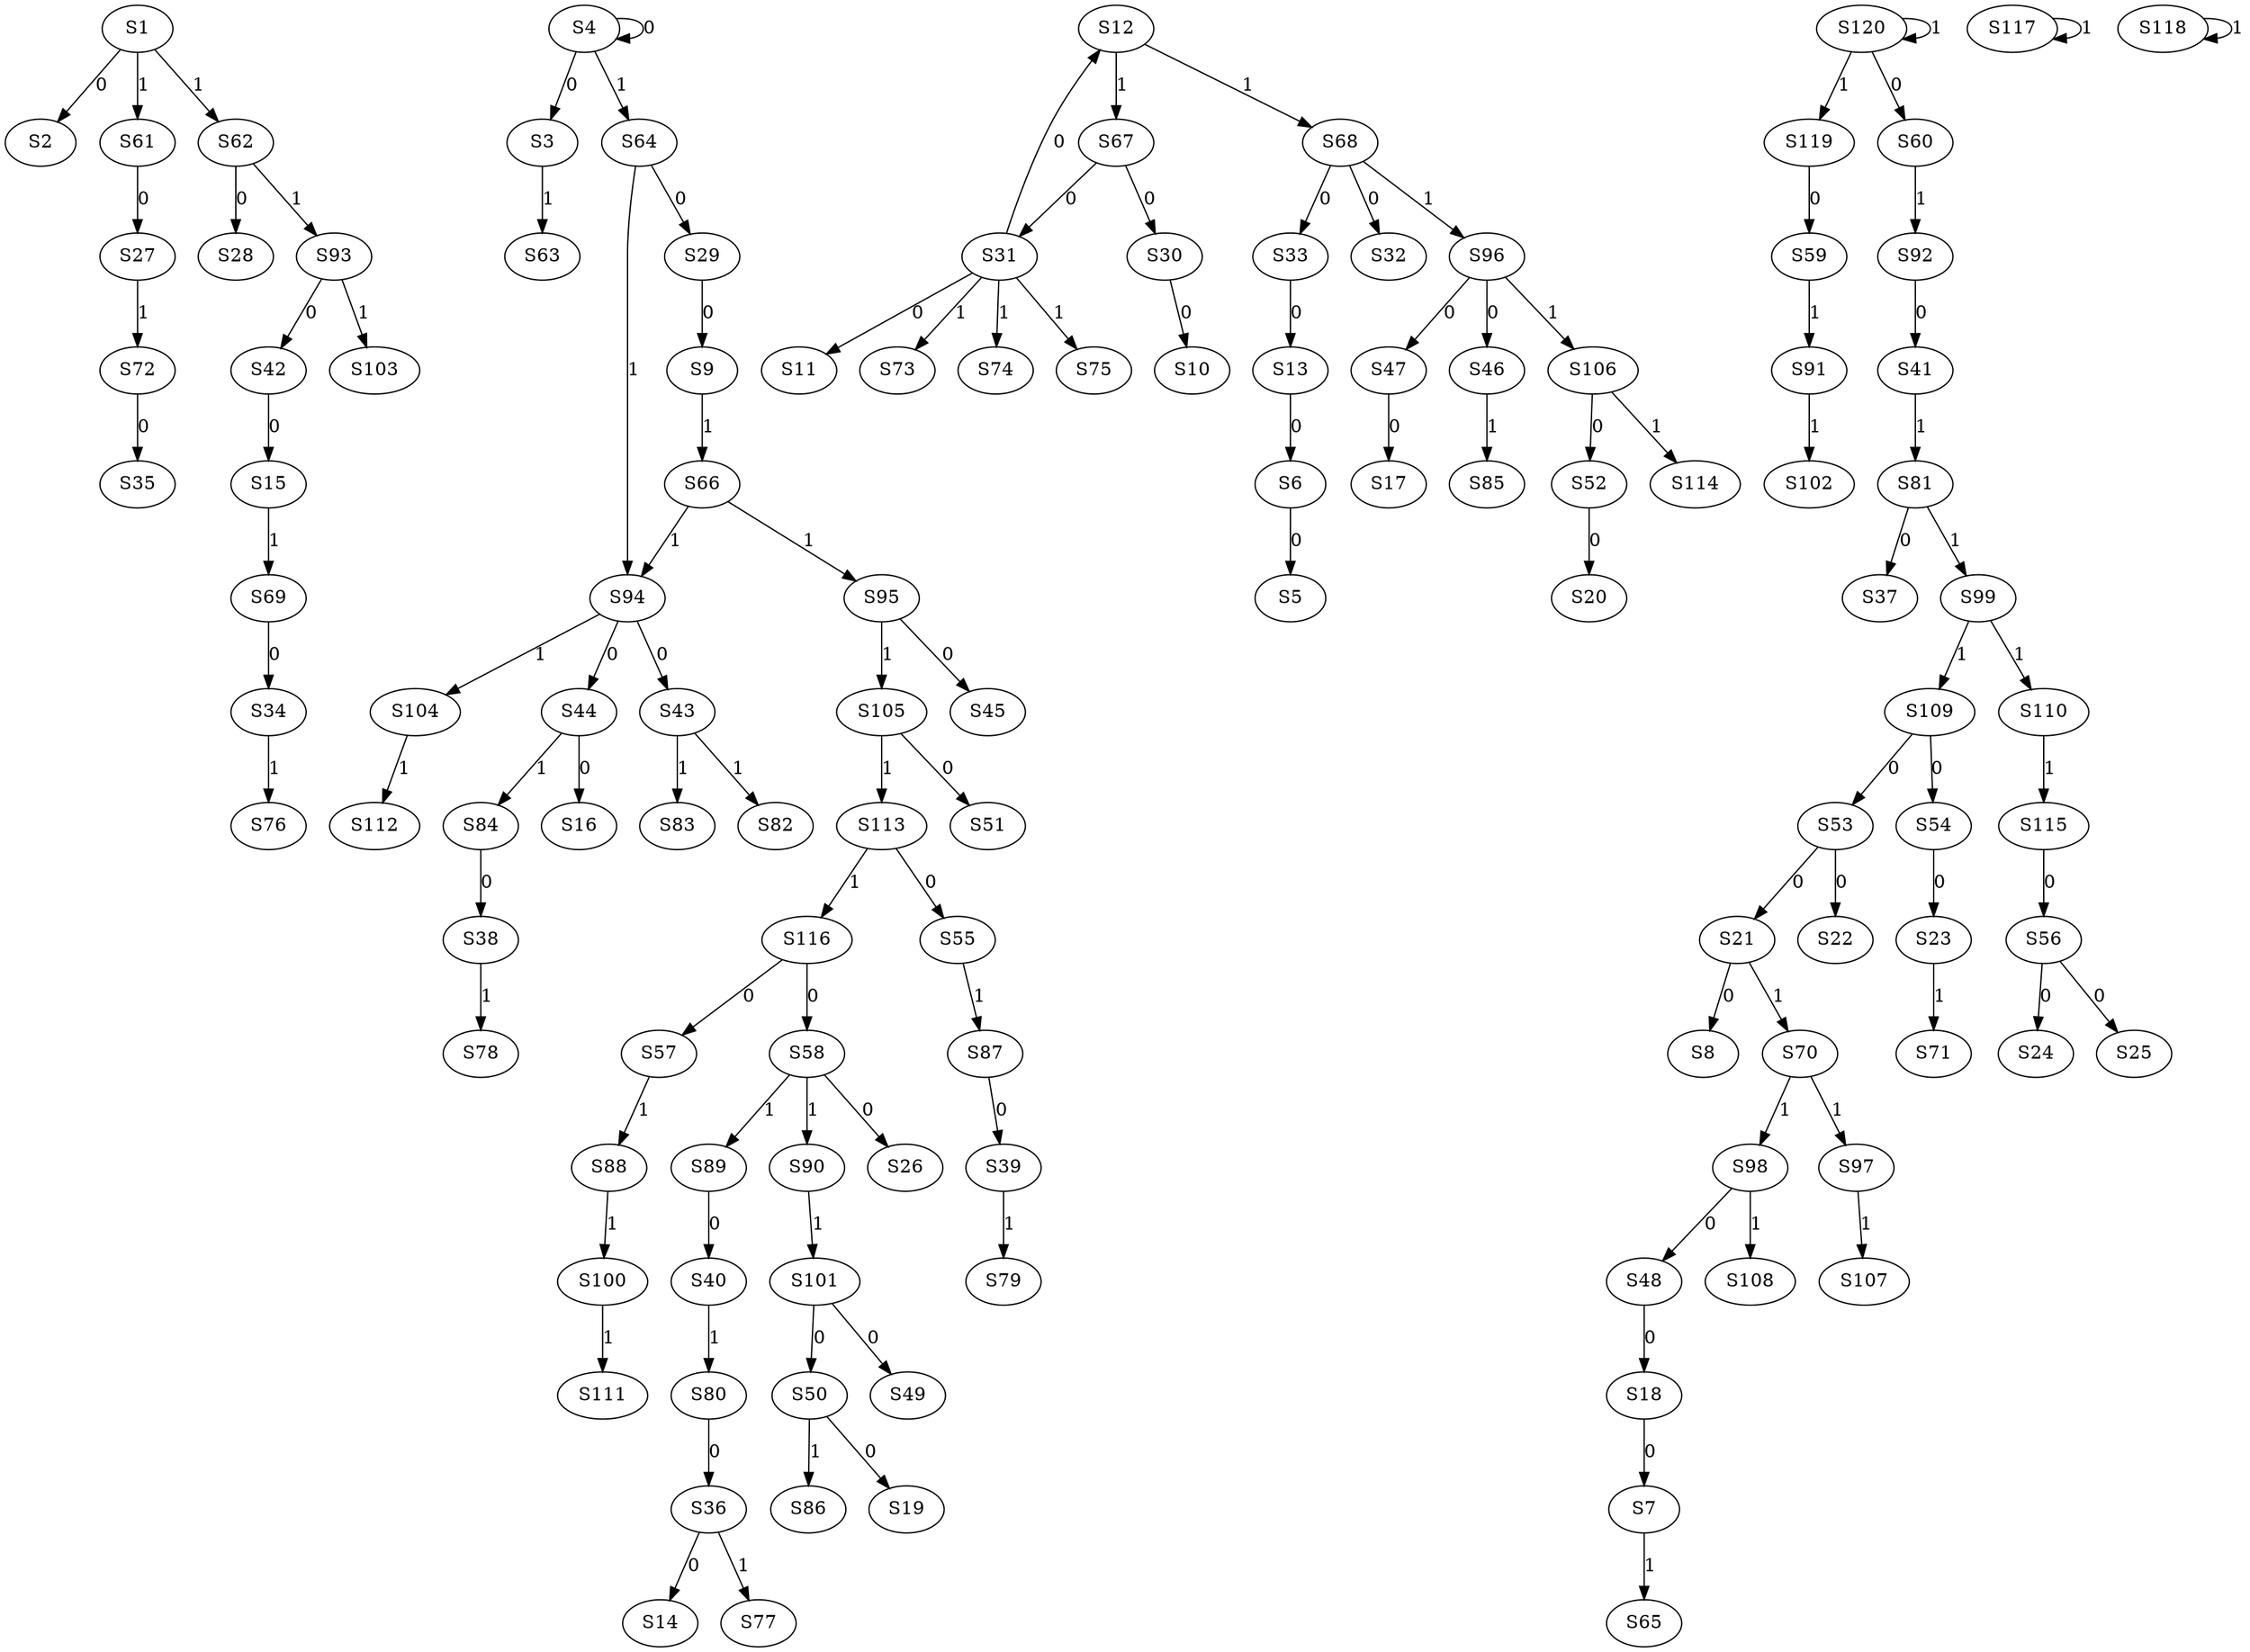 strict digraph {
	S1 -> S2 [ label = 0 ];
	S4 -> S3 [ label = 0 ];
	S4 -> S4 [ label = 0 ];
	S6 -> S5 [ label = 0 ];
	S13 -> S6 [ label = 0 ];
	S18 -> S7 [ label = 0 ];
	S21 -> S8 [ label = 0 ];
	S29 -> S9 [ label = 0 ];
	S30 -> S10 [ label = 0 ];
	S31 -> S11 [ label = 0 ];
	S31 -> S12 [ label = 0 ];
	S33 -> S13 [ label = 0 ];
	S36 -> S14 [ label = 0 ];
	S42 -> S15 [ label = 0 ];
	S44 -> S16 [ label = 0 ];
	S47 -> S17 [ label = 0 ];
	S48 -> S18 [ label = 0 ];
	S50 -> S19 [ label = 0 ];
	S52 -> S20 [ label = 0 ];
	S53 -> S21 [ label = 0 ];
	S53 -> S22 [ label = 0 ];
	S54 -> S23 [ label = 0 ];
	S56 -> S24 [ label = 0 ];
	S56 -> S25 [ label = 0 ];
	S58 -> S26 [ label = 0 ];
	S61 -> S27 [ label = 0 ];
	S62 -> S28 [ label = 0 ];
	S64 -> S29 [ label = 0 ];
	S67 -> S30 [ label = 0 ];
	S67 -> S31 [ label = 0 ];
	S68 -> S32 [ label = 0 ];
	S68 -> S33 [ label = 0 ];
	S69 -> S34 [ label = 0 ];
	S72 -> S35 [ label = 0 ];
	S80 -> S36 [ label = 0 ];
	S81 -> S37 [ label = 0 ];
	S84 -> S38 [ label = 0 ];
	S87 -> S39 [ label = 0 ];
	S89 -> S40 [ label = 0 ];
	S92 -> S41 [ label = 0 ];
	S93 -> S42 [ label = 0 ];
	S94 -> S43 [ label = 0 ];
	S94 -> S44 [ label = 0 ];
	S95 -> S45 [ label = 0 ];
	S96 -> S46 [ label = 0 ];
	S96 -> S47 [ label = 0 ];
	S98 -> S48 [ label = 0 ];
	S101 -> S49 [ label = 0 ];
	S101 -> S50 [ label = 0 ];
	S105 -> S51 [ label = 0 ];
	S106 -> S52 [ label = 0 ];
	S109 -> S53 [ label = 0 ];
	S109 -> S54 [ label = 0 ];
	S113 -> S55 [ label = 0 ];
	S115 -> S56 [ label = 0 ];
	S116 -> S57 [ label = 0 ];
	S116 -> S58 [ label = 0 ];
	S119 -> S59 [ label = 0 ];
	S120 -> S60 [ label = 0 ];
	S1 -> S61 [ label = 1 ];
	S1 -> S62 [ label = 1 ];
	S3 -> S63 [ label = 1 ];
	S4 -> S64 [ label = 1 ];
	S7 -> S65 [ label = 1 ];
	S9 -> S66 [ label = 1 ];
	S12 -> S67 [ label = 1 ];
	S12 -> S68 [ label = 1 ];
	S15 -> S69 [ label = 1 ];
	S21 -> S70 [ label = 1 ];
	S23 -> S71 [ label = 1 ];
	S27 -> S72 [ label = 1 ];
	S31 -> S73 [ label = 1 ];
	S31 -> S74 [ label = 1 ];
	S31 -> S75 [ label = 1 ];
	S34 -> S76 [ label = 1 ];
	S36 -> S77 [ label = 1 ];
	S38 -> S78 [ label = 1 ];
	S39 -> S79 [ label = 1 ];
	S40 -> S80 [ label = 1 ];
	S41 -> S81 [ label = 1 ];
	S43 -> S82 [ label = 1 ];
	S43 -> S83 [ label = 1 ];
	S44 -> S84 [ label = 1 ];
	S46 -> S85 [ label = 1 ];
	S50 -> S86 [ label = 1 ];
	S55 -> S87 [ label = 1 ];
	S57 -> S88 [ label = 1 ];
	S58 -> S89 [ label = 1 ];
	S58 -> S90 [ label = 1 ];
	S59 -> S91 [ label = 1 ];
	S60 -> S92 [ label = 1 ];
	S62 -> S93 [ label = 1 ];
	S64 -> S94 [ label = 1 ];
	S66 -> S95 [ label = 1 ];
	S68 -> S96 [ label = 1 ];
	S70 -> S97 [ label = 1 ];
	S70 -> S98 [ label = 1 ];
	S81 -> S99 [ label = 1 ];
	S88 -> S100 [ label = 1 ];
	S90 -> S101 [ label = 1 ];
	S91 -> S102 [ label = 1 ];
	S93 -> S103 [ label = 1 ];
	S94 -> S104 [ label = 1 ];
	S95 -> S105 [ label = 1 ];
	S96 -> S106 [ label = 1 ];
	S97 -> S107 [ label = 1 ];
	S98 -> S108 [ label = 1 ];
	S99 -> S109 [ label = 1 ];
	S99 -> S110 [ label = 1 ];
	S100 -> S111 [ label = 1 ];
	S104 -> S112 [ label = 1 ];
	S105 -> S113 [ label = 1 ];
	S106 -> S114 [ label = 1 ];
	S110 -> S115 [ label = 1 ];
	S113 -> S116 [ label = 1 ];
	S117 -> S117 [ label = 1 ];
	S118 -> S118 [ label = 1 ];
	S120 -> S119 [ label = 1 ];
	S120 -> S120 [ label = 1 ];
	S66 -> S94 [ label = 1 ];
}